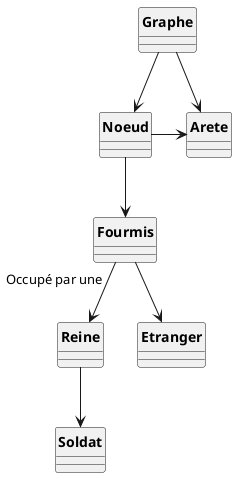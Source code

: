 @startuml

skinparam style strictuml
skinparam classAttributeIconSize 0
skinparam classFontStyle Bold
hide enum methods

class Graphe {}
class Arete {}
class Fourmis {}

class Reine {}

class Soldat {}

class Noeud{}

class Etranger {}


Graphe --> Noeud
Noeud -> Arete
Graphe -> Arete
Noeud --> Fourmis
Fourmis "Occupé par une" --> Reine
Fourmis --> Etranger
Reine --> Soldat


@enduml